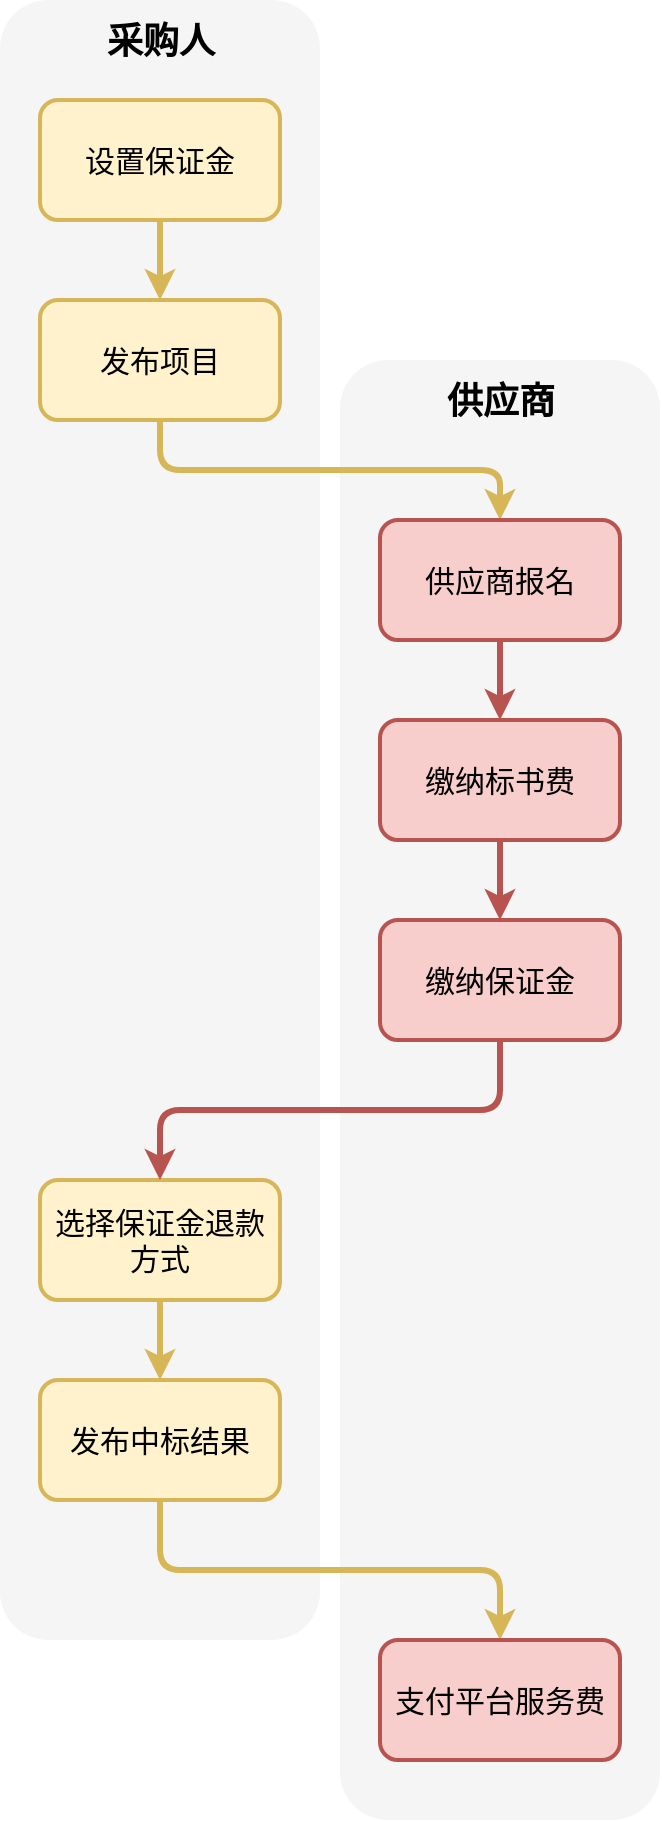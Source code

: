 <mxfile>
    <diagram id="IDprhGrEn4-6cy8bHLo-" name="Page-1">
        <mxGraphModel dx="1385" dy="609" grid="1" gridSize="10" guides="1" tooltips="1" connect="1" arrows="1" fold="1" page="1" pageScale="1" pageWidth="100" pageHeight="100" math="0" shadow="0">
            <root>
                <mxCell id="0"/>
                <mxCell id="1" parent="0"/>
                <mxCell id="20" value="" style="rounded=1;whiteSpace=wrap;html=1;fillColor=#f5f5f5;fontColor=#333333;strokeColor=none;" vertex="1" parent="1">
                    <mxGeometry x="-100" y="130" width="160" height="730" as="geometry"/>
                </mxCell>
                <mxCell id="19" value="" style="rounded=1;whiteSpace=wrap;html=1;fillColor=#f5f5f5;fontColor=#333333;strokeColor=none;" vertex="1" parent="1">
                    <mxGeometry x="-270" y="-50" width="160" height="820" as="geometry"/>
                </mxCell>
                <mxCell id="13" style="edgeStyle=none;html=1;exitX=0.5;exitY=1;exitDx=0;exitDy=0;entryX=0.5;entryY=0;entryDx=0;entryDy=0;fontFamily=仿宋;fillColor=#fff2cc;strokeColor=#d6b656;strokeWidth=3;" edge="1" parent="1" source="2" target="3">
                    <mxGeometry relative="1" as="geometry"/>
                </mxCell>
                <mxCell id="2" value="设置保证金" style="rounded=1;whiteSpace=wrap;html=1;fontFamily=仿宋;fillColor=#fff2cc;strokeColor=#d6b656;strokeWidth=2;fontSize=15;" vertex="1" parent="1">
                    <mxGeometry x="-250" width="120" height="60" as="geometry"/>
                </mxCell>
                <mxCell id="15" style="edgeStyle=orthogonalEdgeStyle;html=1;exitX=0.5;exitY=1;exitDx=0;exitDy=0;entryX=0.5;entryY=0;entryDx=0;entryDy=0;fillColor=#fff2cc;strokeColor=#d6b656;strokeWidth=3;" edge="1" parent="1" source="3" target="6">
                    <mxGeometry relative="1" as="geometry"/>
                </mxCell>
                <mxCell id="3" value="发布项目" style="rounded=1;whiteSpace=wrap;html=1;fontFamily=仿宋;fillColor=#fff2cc;strokeColor=#d6b656;strokeWidth=2;fontSize=15;" vertex="1" parent="1">
                    <mxGeometry x="-250" y="100" width="120" height="60" as="geometry"/>
                </mxCell>
                <mxCell id="17" style="edgeStyle=orthogonalEdgeStyle;html=1;exitX=0.5;exitY=1;exitDx=0;exitDy=0;entryX=0.5;entryY=0;entryDx=0;entryDy=0;fontFamily=仿宋;fillColor=#fff2cc;strokeColor=#d6b656;strokeWidth=3;" edge="1" parent="1" source="4" target="11">
                    <mxGeometry relative="1" as="geometry"/>
                </mxCell>
                <mxCell id="4" value="选择保证金退款方式" style="whiteSpace=wrap;html=1;rounded=1;fontFamily=仿宋;fillColor=#fff2cc;strokeColor=#d6b656;strokeWidth=2;fontSize=15;" vertex="1" parent="1">
                    <mxGeometry x="-250" y="540" width="120" height="60" as="geometry"/>
                </mxCell>
                <mxCell id="8" value="" style="edgeStyle=none;html=1;fontFamily=仿宋;fillColor=#f8cecc;strokeColor=#b85450;strokeWidth=3;" edge="1" parent="1" source="6" target="7">
                    <mxGeometry relative="1" as="geometry"/>
                </mxCell>
                <mxCell id="6" value="供应商报名" style="whiteSpace=wrap;html=1;rounded=1;fontFamily=仿宋;fillColor=#f8cecc;strokeColor=#b85450;strokeWidth=2;fontSize=15;" vertex="1" parent="1">
                    <mxGeometry x="-80" y="210" width="120" height="60" as="geometry"/>
                </mxCell>
                <mxCell id="10" value="" style="edgeStyle=none;html=1;fontFamily=仿宋;fillColor=#f8cecc;strokeColor=#b85450;strokeWidth=3;" edge="1" parent="1" source="7" target="9">
                    <mxGeometry relative="1" as="geometry"/>
                </mxCell>
                <mxCell id="7" value="缴纳标书费" style="whiteSpace=wrap;html=1;rounded=1;fontFamily=仿宋;fillColor=#f8cecc;strokeColor=#b85450;strokeWidth=2;fontSize=15;" vertex="1" parent="1">
                    <mxGeometry x="-80" y="310" width="120" height="60" as="geometry"/>
                </mxCell>
                <mxCell id="16" style="edgeStyle=orthogonalEdgeStyle;html=1;exitX=0.5;exitY=1;exitDx=0;exitDy=0;entryX=0.5;entryY=0;entryDx=0;entryDy=0;fillColor=#f8cecc;strokeColor=#b85450;strokeWidth=3;" edge="1" parent="1" source="9" target="4">
                    <mxGeometry relative="1" as="geometry"/>
                </mxCell>
                <mxCell id="9" value="缴纳保证金" style="whiteSpace=wrap;html=1;rounded=1;fontFamily=仿宋;fillColor=#f8cecc;strokeColor=#b85450;strokeWidth=2;fontSize=15;" vertex="1" parent="1">
                    <mxGeometry x="-80" y="410" width="120" height="60" as="geometry"/>
                </mxCell>
                <mxCell id="18" style="edgeStyle=orthogonalEdgeStyle;html=1;exitX=0.5;exitY=1;exitDx=0;exitDy=0;entryX=0.5;entryY=0;entryDx=0;entryDy=0;fillColor=#fff2cc;strokeColor=#d6b656;strokeWidth=3;" edge="1" parent="1" source="11" target="12">
                    <mxGeometry relative="1" as="geometry"/>
                </mxCell>
                <mxCell id="11" value="发布中标结果" style="whiteSpace=wrap;html=1;rounded=1;fontFamily=仿宋;fillColor=#fff2cc;strokeColor=#d6b656;strokeWidth=2;fontSize=15;" vertex="1" parent="1">
                    <mxGeometry x="-250" y="640" width="120" height="60" as="geometry"/>
                </mxCell>
                <mxCell id="12" value="支付平台服务费" style="whiteSpace=wrap;html=1;rounded=1;fontFamily=仿宋;fillColor=#f8cecc;strokeColor=#b85450;strokeWidth=2;fontSize=15;" vertex="1" parent="1">
                    <mxGeometry x="-80" y="770" width="120" height="60" as="geometry"/>
                </mxCell>
                <mxCell id="21" value="供应商" style="text;html=1;align=center;verticalAlign=middle;resizable=0;points=[];autosize=1;strokeColor=none;fillColor=none;fontFamily=黑体;fontStyle=1;fontSize=18;" vertex="1" parent="1">
                    <mxGeometry x="-60" y="131" width="80" height="40" as="geometry"/>
                </mxCell>
                <mxCell id="22" value="采购人" style="text;html=1;align=center;verticalAlign=middle;resizable=0;points=[];autosize=1;strokeColor=none;fillColor=none;fontStyle=1;fontFamily=黑体;fontSize=18;" vertex="1" parent="1">
                    <mxGeometry x="-230" y="-49" width="80" height="40" as="geometry"/>
                </mxCell>
            </root>
        </mxGraphModel>
    </diagram>
</mxfile>